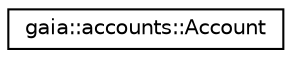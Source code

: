 digraph G
{
  edge [fontname="Helvetica",fontsize="10",labelfontname="Helvetica",labelfontsize="10"];
  node [fontname="Helvetica",fontsize="10",shape=record];
  rankdir=LR;
  Node1 [label="gaia::accounts::Account",height=0.2,width=0.4,color="black", fillcolor="white", style="filled",URL="$d0/d96/classgaia_1_1accounts_1_1_account.html"];
}
